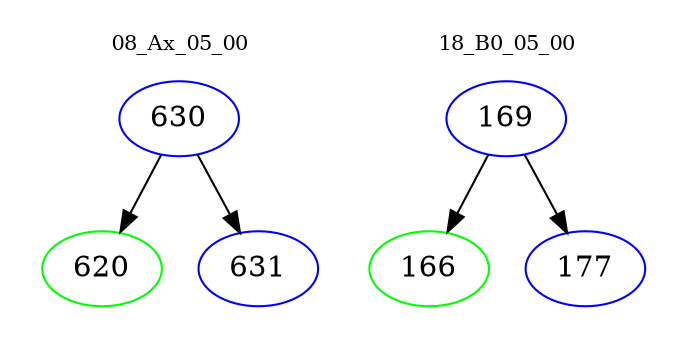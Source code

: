 digraph{
subgraph cluster_0 {
color = white
label = "08_Ax_05_00";
fontsize=10;
T0_630 [label="630", color="blue"]
T0_630 -> T0_620 [color="black"]
T0_620 [label="620", color="green"]
T0_630 -> T0_631 [color="black"]
T0_631 [label="631", color="blue"]
}
subgraph cluster_1 {
color = white
label = "18_B0_05_00";
fontsize=10;
T1_169 [label="169", color="blue"]
T1_169 -> T1_166 [color="black"]
T1_166 [label="166", color="green"]
T1_169 -> T1_177 [color="black"]
T1_177 [label="177", color="blue"]
}
}
